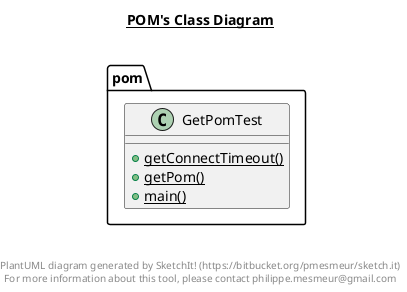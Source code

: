 @startuml

title __POM's Class Diagram__\n

  namespace pom {
    class pom.GetPomTest {
        {static} + getConnectTimeout()
        {static} + getPom()
        {static} + main()
    }
  }
  



right footer


PlantUML diagram generated by SketchIt! (https://bitbucket.org/pmesmeur/sketch.it)
For more information about this tool, please contact philippe.mesmeur@gmail.com
endfooter

@enduml
